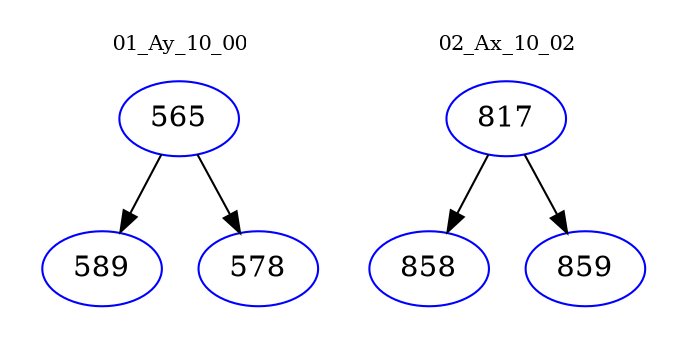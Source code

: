 digraph{
subgraph cluster_0 {
color = white
label = "01_Ay_10_00";
fontsize=10;
T0_565 [label="565", color="blue"]
T0_565 -> T0_589 [color="black"]
T0_589 [label="589", color="blue"]
T0_565 -> T0_578 [color="black"]
T0_578 [label="578", color="blue"]
}
subgraph cluster_1 {
color = white
label = "02_Ax_10_02";
fontsize=10;
T1_817 [label="817", color="blue"]
T1_817 -> T1_858 [color="black"]
T1_858 [label="858", color="blue"]
T1_817 -> T1_859 [color="black"]
T1_859 [label="859", color="blue"]
}
}
